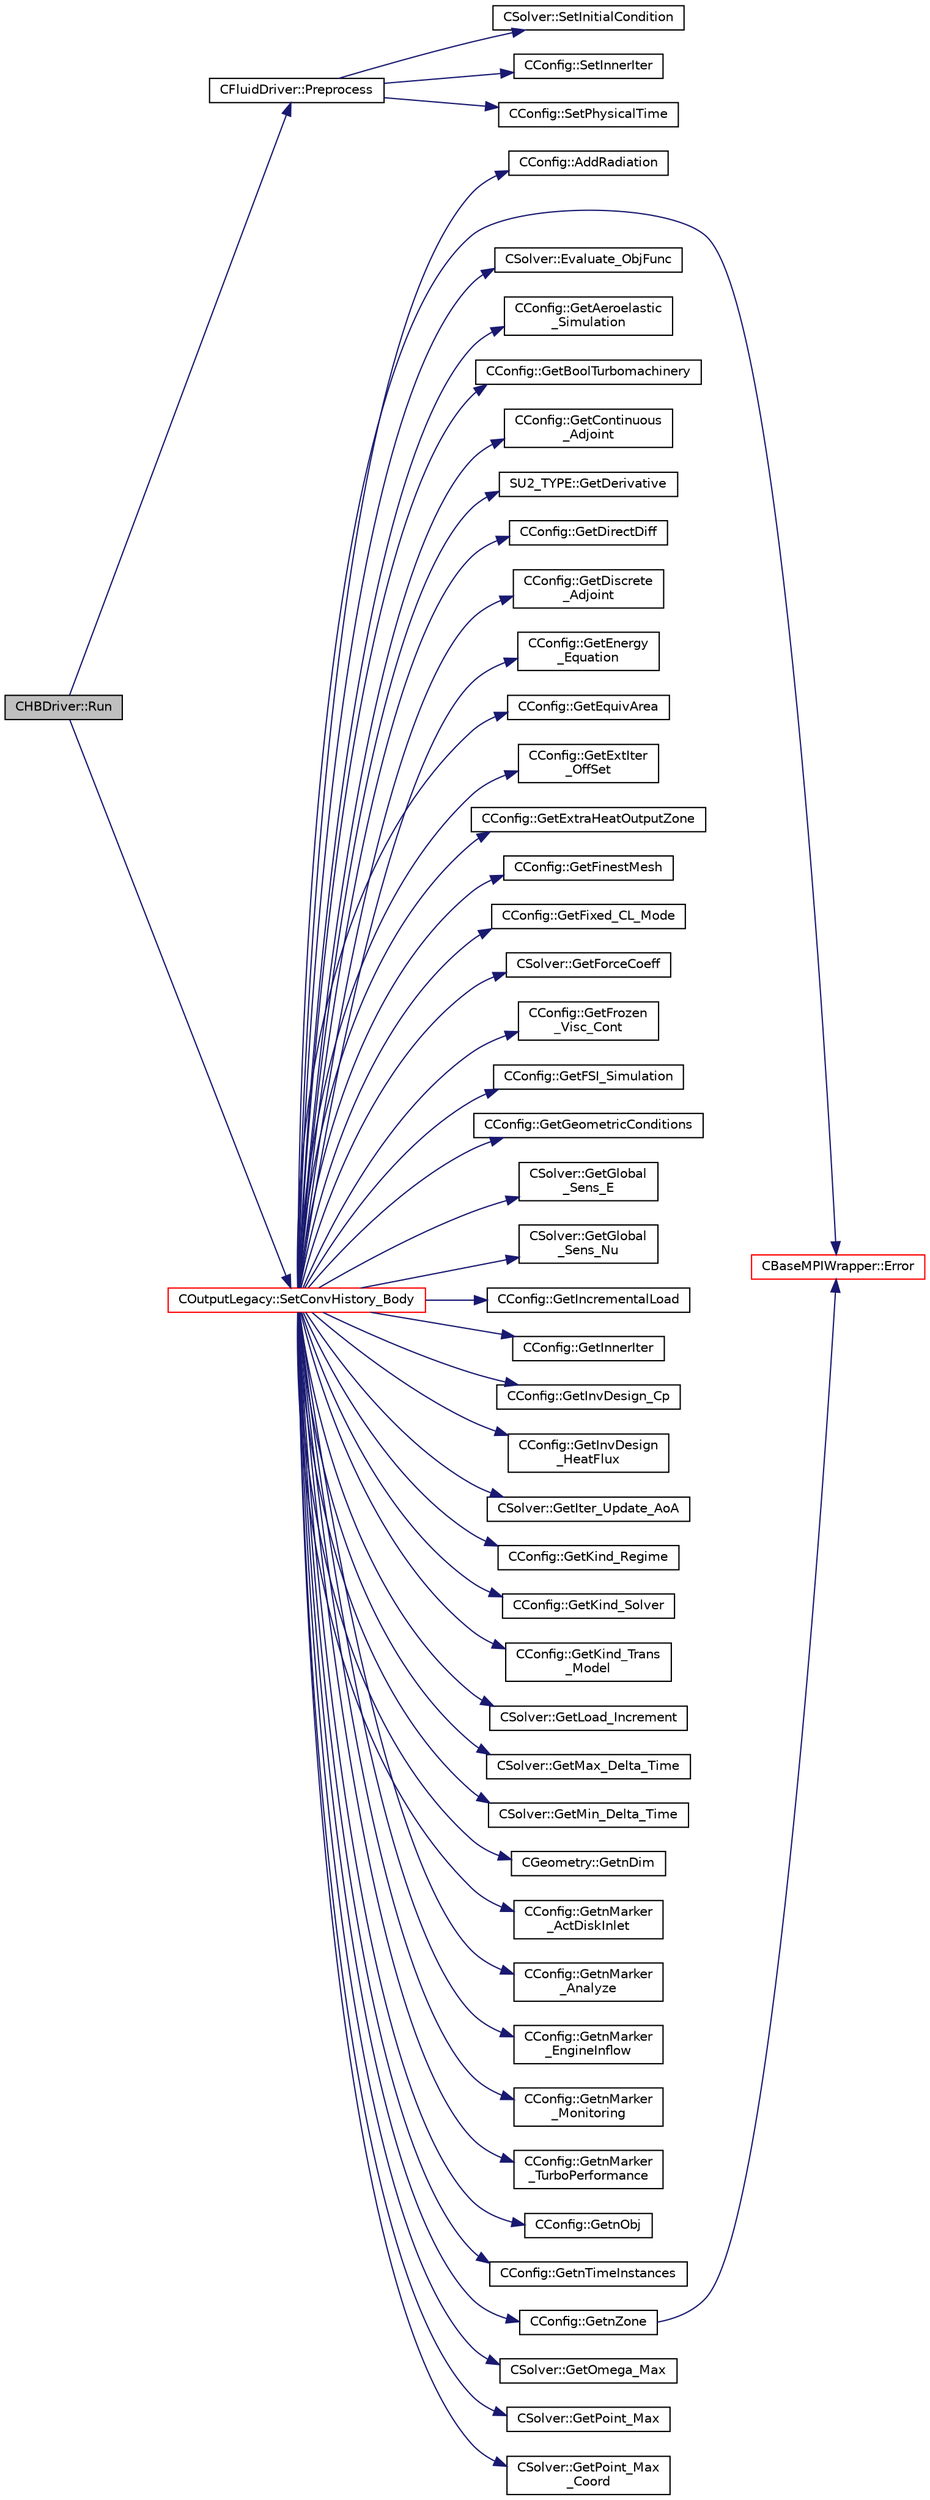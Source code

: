 digraph "CHBDriver::Run"
{
 // LATEX_PDF_SIZE
  edge [fontname="Helvetica",fontsize="10",labelfontname="Helvetica",labelfontsize="10"];
  node [fontname="Helvetica",fontsize="10",shape=record];
  rankdir="LR";
  Node1 [label="CHBDriver::Run",height=0.2,width=0.4,color="black", fillcolor="grey75", style="filled", fontcolor="black",tooltip="Run a single iteration of a Harmonic Balance problem."];
  Node1 -> Node2 [color="midnightblue",fontsize="10",style="solid",fontname="Helvetica"];
  Node2 [label="CFluidDriver::Preprocess",height=0.2,width=0.4,color="black", fillcolor="white", style="filled",URL="$classCFluidDriver.html#a03fdc6c0780417837d1dbf2477577f67",tooltip="Perform some pre-processing before an iteration of the physics."];
  Node2 -> Node3 [color="midnightblue",fontsize="10",style="solid",fontname="Helvetica"];
  Node3 [label="CSolver::SetInitialCondition",height=0.2,width=0.4,color="black", fillcolor="white", style="filled",URL="$classCSolver.html#aec7ef8ebdebff4bfabcfdd1a36626173",tooltip="A virtual member."];
  Node2 -> Node4 [color="midnightblue",fontsize="10",style="solid",fontname="Helvetica"];
  Node4 [label="CConfig::SetInnerIter",height=0.2,width=0.4,color="black", fillcolor="white", style="filled",URL="$classCConfig.html#af57608dd44a9211af952763a67cbb2dc",tooltip="Set the current FSI iteration number."];
  Node2 -> Node5 [color="midnightblue",fontsize="10",style="solid",fontname="Helvetica"];
  Node5 [label="CConfig::SetPhysicalTime",height=0.2,width=0.4,color="black", fillcolor="white", style="filled",URL="$classCConfig.html#a40da15666c94c59c6dff1ecda6f388fd",tooltip="Set the current physical time."];
  Node1 -> Node6 [color="midnightblue",fontsize="10",style="solid",fontname="Helvetica"];
  Node6 [label="COutputLegacy::SetConvHistory_Body",height=0.2,width=0.4,color="red", fillcolor="white", style="filled",URL="$classCOutputLegacy.html#a217cc0d778a3828499189a9debee47c6",tooltip="Write the history file and the convergence on the screen for serial computations."];
  Node6 -> Node7 [color="midnightblue",fontsize="10",style="solid",fontname="Helvetica"];
  Node7 [label="CConfig::AddRadiation",height=0.2,width=0.4,color="black", fillcolor="white", style="filled",URL="$classCConfig.html#adf2b9923584f8f4f0a3ba9acb86985c4",tooltip="Determines if radiation needs to be incorporated to the analysis."];
  Node6 -> Node8 [color="midnightblue",fontsize="10",style="solid",fontname="Helvetica"];
  Node8 [label="CBaseMPIWrapper::Error",height=0.2,width=0.4,color="red", fillcolor="white", style="filled",URL="$classCBaseMPIWrapper.html#a04457c47629bda56704e6a8804833eeb",tooltip=" "];
  Node6 -> Node10 [color="midnightblue",fontsize="10",style="solid",fontname="Helvetica"];
  Node10 [label="CSolver::Evaluate_ObjFunc",height=0.2,width=0.4,color="black", fillcolor="white", style="filled",URL="$classCSolver.html#ad967125242cd327b68fe3e46302e1592",tooltip="Compute weighted-sum \"combo\" objective output."];
  Node6 -> Node11 [color="midnightblue",fontsize="10",style="solid",fontname="Helvetica"];
  Node11 [label="CConfig::GetAeroelastic\l_Simulation",height=0.2,width=0.4,color="black", fillcolor="white", style="filled",URL="$classCConfig.html#ac40918bbc65c568104a5298dcfc28a5c",tooltip="Get information about the aeroelastic simulation."];
  Node6 -> Node12 [color="midnightblue",fontsize="10",style="solid",fontname="Helvetica"];
  Node12 [label="CConfig::GetBoolTurbomachinery",height=0.2,width=0.4,color="black", fillcolor="white", style="filled",URL="$classCConfig.html#a9e487db59e70e83ca75e919e084cb9b9",tooltip="Verify if there is Turbomachinery performance option specified from config file."];
  Node6 -> Node13 [color="midnightblue",fontsize="10",style="solid",fontname="Helvetica"];
  Node13 [label="CConfig::GetContinuous\l_Adjoint",height=0.2,width=0.4,color="black", fillcolor="white", style="filled",URL="$classCConfig.html#a1eb754aa86fb8154bc9eefea616b7cf9",tooltip="Determines if problem is adjoint."];
  Node6 -> Node14 [color="midnightblue",fontsize="10",style="solid",fontname="Helvetica"];
  Node14 [label="SU2_TYPE::GetDerivative",height=0.2,width=0.4,color="black", fillcolor="white", style="filled",URL="$namespaceSU2__TYPE.html#a7300627e76e21e6d1a3bd8bf7c2fcd74",tooltip="Get the derivative value of the datatype (needs to be implemented for each new type)."];
  Node6 -> Node15 [color="midnightblue",fontsize="10",style="solid",fontname="Helvetica"];
  Node15 [label="CConfig::GetDirectDiff",height=0.2,width=0.4,color="black", fillcolor="white", style="filled",URL="$classCConfig.html#a1756760d4a98f886411a703d71bda3f2",tooltip="Get the direct differentation method."];
  Node6 -> Node16 [color="midnightblue",fontsize="10",style="solid",fontname="Helvetica"];
  Node16 [label="CConfig::GetDiscrete\l_Adjoint",height=0.2,width=0.4,color="black", fillcolor="white", style="filled",URL="$classCConfig.html#ab3928c4e6debcf50dcd0d38985f6980c",tooltip="Get the indicator whether we are solving an discrete adjoint problem."];
  Node6 -> Node17 [color="midnightblue",fontsize="10",style="solid",fontname="Helvetica"];
  Node17 [label="CConfig::GetEnergy\l_Equation",height=0.2,width=0.4,color="black", fillcolor="white", style="filled",URL="$classCConfig.html#a085accf5825cdba0219fc734f4fadb8c",tooltip="Flag for whether to solve the energy equation for incompressible flows."];
  Node6 -> Node18 [color="midnightblue",fontsize="10",style="solid",fontname="Helvetica"];
  Node18 [label="CConfig::GetEquivArea",height=0.2,width=0.4,color="black", fillcolor="white", style="filled",URL="$classCConfig.html#a25dc5ab419f48b2f8461dee933d97ede",tooltip="Information about computing and plotting the equivalent area distribution."];
  Node6 -> Node19 [color="midnightblue",fontsize="10",style="solid",fontname="Helvetica"];
  Node19 [label="CConfig::GetExtIter\l_OffSet",height=0.2,width=0.4,color="black", fillcolor="white", style="filled",URL="$classCConfig.html#a3224f63da192c807ddd3cb75eeabbdd6",tooltip="Get the current internal iteration number."];
  Node6 -> Node20 [color="midnightblue",fontsize="10",style="solid",fontname="Helvetica"];
  Node20 [label="CConfig::GetExtraHeatOutputZone",height=0.2,width=0.4,color="black", fillcolor="white", style="filled",URL="$classCConfig.html#af27bfeafea45a0951e61853714a527fc",tooltip="Heat solver zone with extra screen output."];
  Node6 -> Node21 [color="midnightblue",fontsize="10",style="solid",fontname="Helvetica"];
  Node21 [label="CConfig::GetFinestMesh",height=0.2,width=0.4,color="black", fillcolor="white", style="filled",URL="$classCConfig.html#a1bfdeef5e374d540cb675c308eb97868",tooltip="Get the index of the finest grid."];
  Node6 -> Node22 [color="midnightblue",fontsize="10",style="solid",fontname="Helvetica"];
  Node22 [label="CConfig::GetFixed_CL_Mode",height=0.2,width=0.4,color="black", fillcolor="white", style="filled",URL="$classCConfig.html#ae688e355a74025050498d8c03aee35b2",tooltip="Get information about whether to use fixed CL mode."];
  Node6 -> Node23 [color="midnightblue",fontsize="10",style="solid",fontname="Helvetica"];
  Node23 [label="CSolver::GetForceCoeff",height=0.2,width=0.4,color="black", fillcolor="white", style="filled",URL="$classCSolver.html#aed6de465a08768b8fbf83b31fe2f0aa3",tooltip="A virtual member."];
  Node6 -> Node24 [color="midnightblue",fontsize="10",style="solid",fontname="Helvetica"];
  Node24 [label="CConfig::GetFrozen\l_Visc_Cont",height=0.2,width=0.4,color="black", fillcolor="white", style="filled",URL="$classCConfig.html#a693b7f150eb8b7a455e4174d4af744b8",tooltip="Provides information about the way in which the turbulence will be treated by the cont...."];
  Node6 -> Node25 [color="midnightblue",fontsize="10",style="solid",fontname="Helvetica"];
  Node25 [label="CConfig::GetFSI_Simulation",height=0.2,width=0.4,color="black", fillcolor="white", style="filled",URL="$classCConfig.html#ab3fdf060d59e990ed2e9418e8df56ad7",tooltip="Check if the simulation we are running is a FSI simulation."];
  Node6 -> Node26 [color="midnightblue",fontsize="10",style="solid",fontname="Helvetica"];
  Node26 [label="CConfig::GetGeometricConditions",height=0.2,width=0.4,color="black", fillcolor="white", style="filled",URL="$classCConfig.html#a9285d2a69fa076420dc0533865f5fe4e",tooltip="Geometric conditions for the structural solver."];
  Node6 -> Node27 [color="midnightblue",fontsize="10",style="solid",fontname="Helvetica"];
  Node27 [label="CSolver::GetGlobal\l_Sens_E",height=0.2,width=0.4,color="black", fillcolor="white", style="filled",URL="$classCSolver.html#a1524da0ada8668f8ca62fd37d3eb72f2",tooltip="A virtual member."];
  Node6 -> Node28 [color="midnightblue",fontsize="10",style="solid",fontname="Helvetica"];
  Node28 [label="CSolver::GetGlobal\l_Sens_Nu",height=0.2,width=0.4,color="black", fillcolor="white", style="filled",URL="$classCSolver.html#a568bccf14bdc27852435b937b26a040a",tooltip="A virtual member."];
  Node6 -> Node29 [color="midnightblue",fontsize="10",style="solid",fontname="Helvetica"];
  Node29 [label="CConfig::GetIncrementalLoad",height=0.2,width=0.4,color="black", fillcolor="white", style="filled",URL="$classCConfig.html#a1b1ca31c981ecb1cd218600147b23b85",tooltip="Check if we want to apply an incremental load to the nonlinear structural simulation."];
  Node6 -> Node30 [color="midnightblue",fontsize="10",style="solid",fontname="Helvetica"];
  Node30 [label="CConfig::GetInnerIter",height=0.2,width=0.4,color="black", fillcolor="white", style="filled",URL="$classCConfig.html#a079a90396222697f01e0c365285c915d",tooltip="Get the current FSI iteration number."];
  Node6 -> Node31 [color="midnightblue",fontsize="10",style="solid",fontname="Helvetica"];
  Node31 [label="CConfig::GetInvDesign_Cp",height=0.2,width=0.4,color="black", fillcolor="white", style="filled",URL="$classCConfig.html#a448a08d41ce62e594d63055312450a79",tooltip="Information about computing and plotting the equivalent area distribution."];
  Node6 -> Node32 [color="midnightblue",fontsize="10",style="solid",fontname="Helvetica"];
  Node32 [label="CConfig::GetInvDesign\l_HeatFlux",height=0.2,width=0.4,color="black", fillcolor="white", style="filled",URL="$classCConfig.html#addb414cd03f31c3a97c713c229e842ab",tooltip="Information about computing and plotting the equivalent area distribution."];
  Node6 -> Node33 [color="midnightblue",fontsize="10",style="solid",fontname="Helvetica"];
  Node33 [label="CSolver::GetIter_Update_AoA",height=0.2,width=0.4,color="black", fillcolor="white", style="filled",URL="$classCSolver.html#ab83f23b018a01c1d37f9ba91d5f6979f",tooltip="A virtual member."];
  Node6 -> Node34 [color="midnightblue",fontsize="10",style="solid",fontname="Helvetica"];
  Node34 [label="CConfig::GetKind_Regime",height=0.2,width=0.4,color="black", fillcolor="white", style="filled",URL="$classCConfig.html#afbf664fbd8b2c75c5874432fdc185937",tooltip="Governing equations of the flow (it can be different from the run time equation)."];
  Node6 -> Node35 [color="midnightblue",fontsize="10",style="solid",fontname="Helvetica"];
  Node35 [label="CConfig::GetKind_Solver",height=0.2,width=0.4,color="black", fillcolor="white", style="filled",URL="$classCConfig.html#a77312cf52a5ba2cc1239b7cee6fce7a7",tooltip="Governing equations of the flow (it can be different from the run time equation)."];
  Node6 -> Node36 [color="midnightblue",fontsize="10",style="solid",fontname="Helvetica"];
  Node36 [label="CConfig::GetKind_Trans\l_Model",height=0.2,width=0.4,color="black", fillcolor="white", style="filled",URL="$classCConfig.html#aa3491085ca1a0997d8fb58698bb64fb6",tooltip="Get the kind of the transition model."];
  Node6 -> Node37 [color="midnightblue",fontsize="10",style="solid",fontname="Helvetica"];
  Node37 [label="CSolver::GetLoad_Increment",height=0.2,width=0.4,color="black", fillcolor="white", style="filled",URL="$classCSolver.html#a8295797544f563f6905dc489d3e6b4e6",tooltip="A virtual member."];
  Node6 -> Node38 [color="midnightblue",fontsize="10",style="solid",fontname="Helvetica"];
  Node38 [label="CSolver::GetMax_Delta_Time",height=0.2,width=0.4,color="black", fillcolor="white", style="filled",URL="$classCSolver.html#a1f715c8a449f8bd5b4eab398e31966a3",tooltip="Get the value of the maximum delta time."];
  Node6 -> Node39 [color="midnightblue",fontsize="10",style="solid",fontname="Helvetica"];
  Node39 [label="CSolver::GetMin_Delta_Time",height=0.2,width=0.4,color="black", fillcolor="white", style="filled",URL="$classCSolver.html#ae0e19436c44d6ac9c448ba61b1508215",tooltip="Get the value of the minimum delta time."];
  Node6 -> Node40 [color="midnightblue",fontsize="10",style="solid",fontname="Helvetica"];
  Node40 [label="CGeometry::GetnDim",height=0.2,width=0.4,color="black", fillcolor="white", style="filled",URL="$classCGeometry.html#ace7f7fe876f629f5bd5f92d4805a1a4b",tooltip="Get number of coordinates."];
  Node6 -> Node41 [color="midnightblue",fontsize="10",style="solid",fontname="Helvetica"];
  Node41 [label="CConfig::GetnMarker\l_ActDiskInlet",height=0.2,width=0.4,color="black", fillcolor="white", style="filled",URL="$classCConfig.html#a6a932676936a4820c68acf7b0f0fbf0b",tooltip="Get the total number of boundary markers."];
  Node6 -> Node42 [color="midnightblue",fontsize="10",style="solid",fontname="Helvetica"];
  Node42 [label="CConfig::GetnMarker\l_Analyze",height=0.2,width=0.4,color="black", fillcolor="white", style="filled",URL="$classCConfig.html#a3f097c919da47e78ba1fbf204ed5c9b2",tooltip="Get the total number of moving markers."];
  Node6 -> Node43 [color="midnightblue",fontsize="10",style="solid",fontname="Helvetica"];
  Node43 [label="CConfig::GetnMarker\l_EngineInflow",height=0.2,width=0.4,color="black", fillcolor="white", style="filled",URL="$classCConfig.html#ab656a5e3e5dc0f91ec2bcff0127874c1",tooltip="Get the total number of boundary markers."];
  Node6 -> Node44 [color="midnightblue",fontsize="10",style="solid",fontname="Helvetica"];
  Node44 [label="CConfig::GetnMarker\l_Monitoring",height=0.2,width=0.4,color="black", fillcolor="white", style="filled",URL="$classCConfig.html#a6e65810e59b8015104b84c4fd5b1d7f9",tooltip="Get the total number of monitoring markers."];
  Node6 -> Node45 [color="midnightblue",fontsize="10",style="solid",fontname="Helvetica"];
  Node45 [label="CConfig::GetnMarker\l_TurboPerformance",height=0.2,width=0.4,color="black", fillcolor="white", style="filled",URL="$classCConfig.html#a6f6d16d0585be1c3782d3296658f9f45",tooltip="number Turbomachinery performance option specified from config file."];
  Node6 -> Node46 [color="midnightblue",fontsize="10",style="solid",fontname="Helvetica"];
  Node46 [label="CConfig::GetnObj",height=0.2,width=0.4,color="black", fillcolor="white", style="filled",URL="$classCConfig.html#aad80e2ae9bc0b7b1fed6ccc2b6b2bce0",tooltip="Get the total number of objectives in kind_objective list."];
  Node6 -> Node47 [color="midnightblue",fontsize="10",style="solid",fontname="Helvetica"];
  Node47 [label="CConfig::GetnTimeInstances",height=0.2,width=0.4,color="black", fillcolor="white", style="filled",URL="$classCConfig.html#a6ae9111090db52de2f8f07f77d6416d5",tooltip="Retrieves the number of periodic time instances for Harmonic Balance."];
  Node6 -> Node48 [color="midnightblue",fontsize="10",style="solid",fontname="Helvetica"];
  Node48 [label="CConfig::GetnZone",height=0.2,width=0.4,color="black", fillcolor="white", style="filled",URL="$classCConfig.html#a33f1af516d14a4d3815b577c37398773",tooltip="Gets the number of zones in the mesh file."];
  Node48 -> Node8 [color="midnightblue",fontsize="10",style="solid",fontname="Helvetica"];
  Node6 -> Node49 [color="midnightblue",fontsize="10",style="solid",fontname="Helvetica"];
  Node49 [label="CSolver::GetOmega_Max",height=0.2,width=0.4,color="black", fillcolor="white", style="filled",URL="$classCSolver.html#a774866567dbfcde93d8fd3135295f0e2",tooltip="A virtual member."];
  Node6 -> Node50 [color="midnightblue",fontsize="10",style="solid",fontname="Helvetica"];
  Node50 [label="CSolver::GetPoint_Max",height=0.2,width=0.4,color="black", fillcolor="white", style="filled",URL="$classCSolver.html#a05f239269426a811729c201276245e0f",tooltip="Get the maximal residual, this is useful for the convergence history."];
  Node6 -> Node51 [color="midnightblue",fontsize="10",style="solid",fontname="Helvetica"];
  Node51 [label="CSolver::GetPoint_Max\l_Coord",height=0.2,width=0.4,color="black", fillcolor="white", style="filled",URL="$classCSolver.html#a14dd52c831ef76dae3c4f49a2da7827f",tooltip="Get the location of the maximal residual, this is useful for the convergence history."];
}
